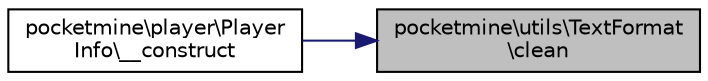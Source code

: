 digraph "pocketmine\utils\TextFormat\clean"
{
 // INTERACTIVE_SVG=YES
 // LATEX_PDF_SIZE
  edge [fontname="Helvetica",fontsize="10",labelfontname="Helvetica",labelfontsize="10"];
  node [fontname="Helvetica",fontsize="10",shape=record];
  rankdir="RL";
  Node1 [label="pocketmine\\utils\\TextFormat\l\\clean",height=0.2,width=0.4,color="black", fillcolor="grey75", style="filled", fontcolor="black",tooltip=" "];
  Node1 -> Node2 [dir="back",color="midnightblue",fontsize="10",style="solid",fontname="Helvetica"];
  Node2 [label="pocketmine\\player\\Player\lInfo\\__construct",height=0.2,width=0.4,color="black", fillcolor="white", style="filled",URL="$d2/d93/classpocketmine_1_1player_1_1_player_info.html#ab86b1b484cdc404849e789b42cfc0cbf",tooltip=" "];
}
